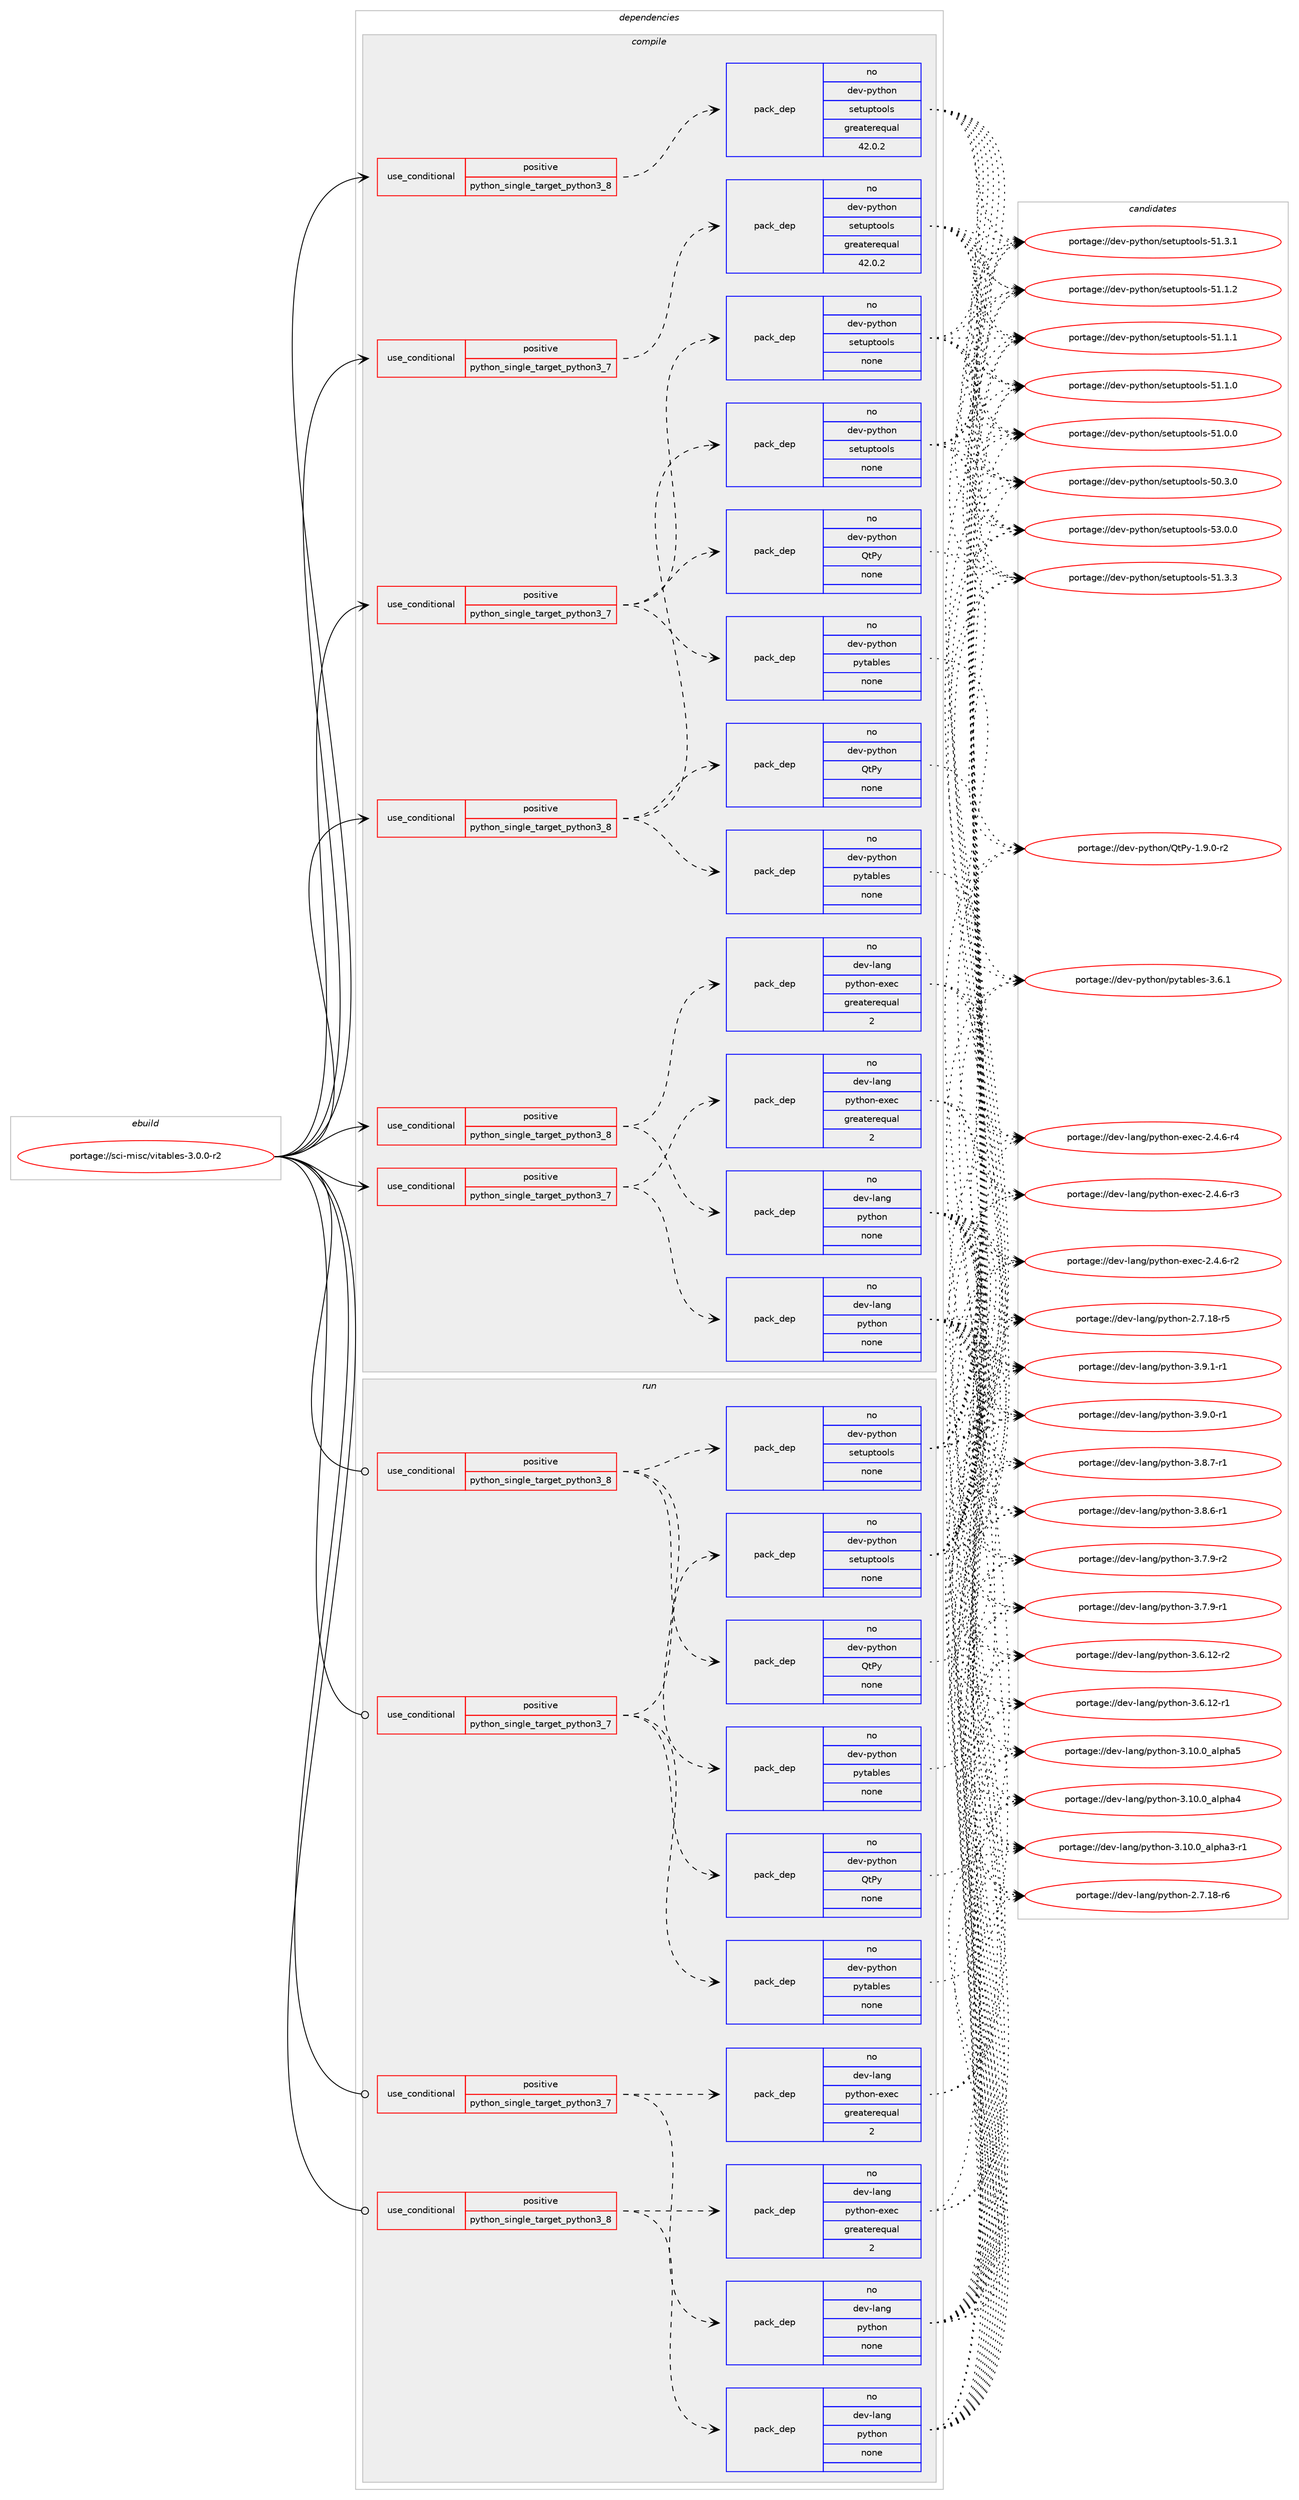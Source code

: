 digraph prolog {

# *************
# Graph options
# *************

newrank=true;
concentrate=true;
compound=true;
graph [rankdir=LR,fontname=Helvetica,fontsize=10,ranksep=1.5];#, ranksep=2.5, nodesep=0.2];
edge  [arrowhead=vee];
node  [fontname=Helvetica,fontsize=10];

# **********
# The ebuild
# **********

subgraph cluster_leftcol {
color=gray;
rank=same;
label=<<i>ebuild</i>>;
id [label="portage://sci-misc/vitables-3.0.0-r2", color=red, width=4, href="../sci-misc/vitables-3.0.0-r2.svg"];
}

# ****************
# The dependencies
# ****************

subgraph cluster_midcol {
color=gray;
label=<<i>dependencies</i>>;
subgraph cluster_compile {
fillcolor="#eeeeee";
style=filled;
label=<<i>compile</i>>;
subgraph cond4748 {
dependency15508 [label=<<TABLE BORDER="0" CELLBORDER="1" CELLSPACING="0" CELLPADDING="4"><TR><TD ROWSPAN="3" CELLPADDING="10">use_conditional</TD></TR><TR><TD>positive</TD></TR><TR><TD>python_single_target_python3_7</TD></TR></TABLE>>, shape=none, color=red];
subgraph pack10633 {
dependency15509 [label=<<TABLE BORDER="0" CELLBORDER="1" CELLSPACING="0" CELLPADDING="4" WIDTH="220"><TR><TD ROWSPAN="6" CELLPADDING="30">pack_dep</TD></TR><TR><TD WIDTH="110">no</TD></TR><TR><TD>dev-lang</TD></TR><TR><TD>python</TD></TR><TR><TD>none</TD></TR><TR><TD></TD></TR></TABLE>>, shape=none, color=blue];
}
dependency15508:e -> dependency15509:w [weight=20,style="dashed",arrowhead="vee"];
subgraph pack10634 {
dependency15510 [label=<<TABLE BORDER="0" CELLBORDER="1" CELLSPACING="0" CELLPADDING="4" WIDTH="220"><TR><TD ROWSPAN="6" CELLPADDING="30">pack_dep</TD></TR><TR><TD WIDTH="110">no</TD></TR><TR><TD>dev-lang</TD></TR><TR><TD>python-exec</TD></TR><TR><TD>greaterequal</TD></TR><TR><TD>2</TD></TR></TABLE>>, shape=none, color=blue];
}
dependency15508:e -> dependency15510:w [weight=20,style="dashed",arrowhead="vee"];
}
id:e -> dependency15508:w [weight=20,style="solid",arrowhead="vee"];
subgraph cond4749 {
dependency15511 [label=<<TABLE BORDER="0" CELLBORDER="1" CELLSPACING="0" CELLPADDING="4"><TR><TD ROWSPAN="3" CELLPADDING="10">use_conditional</TD></TR><TR><TD>positive</TD></TR><TR><TD>python_single_target_python3_7</TD></TR></TABLE>>, shape=none, color=red];
subgraph pack10635 {
dependency15512 [label=<<TABLE BORDER="0" CELLBORDER="1" CELLSPACING="0" CELLPADDING="4" WIDTH="220"><TR><TD ROWSPAN="6" CELLPADDING="30">pack_dep</TD></TR><TR><TD WIDTH="110">no</TD></TR><TR><TD>dev-python</TD></TR><TR><TD>setuptools</TD></TR><TR><TD>greaterequal</TD></TR><TR><TD>42.0.2</TD></TR></TABLE>>, shape=none, color=blue];
}
dependency15511:e -> dependency15512:w [weight=20,style="dashed",arrowhead="vee"];
}
id:e -> dependency15511:w [weight=20,style="solid",arrowhead="vee"];
subgraph cond4750 {
dependency15513 [label=<<TABLE BORDER="0" CELLBORDER="1" CELLSPACING="0" CELLPADDING="4"><TR><TD ROWSPAN="3" CELLPADDING="10">use_conditional</TD></TR><TR><TD>positive</TD></TR><TR><TD>python_single_target_python3_7</TD></TR></TABLE>>, shape=none, color=red];
subgraph pack10636 {
dependency15514 [label=<<TABLE BORDER="0" CELLBORDER="1" CELLSPACING="0" CELLPADDING="4" WIDTH="220"><TR><TD ROWSPAN="6" CELLPADDING="30">pack_dep</TD></TR><TR><TD WIDTH="110">no</TD></TR><TR><TD>dev-python</TD></TR><TR><TD>setuptools</TD></TR><TR><TD>none</TD></TR><TR><TD></TD></TR></TABLE>>, shape=none, color=blue];
}
dependency15513:e -> dependency15514:w [weight=20,style="dashed",arrowhead="vee"];
subgraph pack10637 {
dependency15515 [label=<<TABLE BORDER="0" CELLBORDER="1" CELLSPACING="0" CELLPADDING="4" WIDTH="220"><TR><TD ROWSPAN="6" CELLPADDING="30">pack_dep</TD></TR><TR><TD WIDTH="110">no</TD></TR><TR><TD>dev-python</TD></TR><TR><TD>pytables</TD></TR><TR><TD>none</TD></TR><TR><TD></TD></TR></TABLE>>, shape=none, color=blue];
}
dependency15513:e -> dependency15515:w [weight=20,style="dashed",arrowhead="vee"];
subgraph pack10638 {
dependency15516 [label=<<TABLE BORDER="0" CELLBORDER="1" CELLSPACING="0" CELLPADDING="4" WIDTH="220"><TR><TD ROWSPAN="6" CELLPADDING="30">pack_dep</TD></TR><TR><TD WIDTH="110">no</TD></TR><TR><TD>dev-python</TD></TR><TR><TD>QtPy</TD></TR><TR><TD>none</TD></TR><TR><TD></TD></TR></TABLE>>, shape=none, color=blue];
}
dependency15513:e -> dependency15516:w [weight=20,style="dashed",arrowhead="vee"];
}
id:e -> dependency15513:w [weight=20,style="solid",arrowhead="vee"];
subgraph cond4751 {
dependency15517 [label=<<TABLE BORDER="0" CELLBORDER="1" CELLSPACING="0" CELLPADDING="4"><TR><TD ROWSPAN="3" CELLPADDING="10">use_conditional</TD></TR><TR><TD>positive</TD></TR><TR><TD>python_single_target_python3_8</TD></TR></TABLE>>, shape=none, color=red];
subgraph pack10639 {
dependency15518 [label=<<TABLE BORDER="0" CELLBORDER="1" CELLSPACING="0" CELLPADDING="4" WIDTH="220"><TR><TD ROWSPAN="6" CELLPADDING="30">pack_dep</TD></TR><TR><TD WIDTH="110">no</TD></TR><TR><TD>dev-lang</TD></TR><TR><TD>python</TD></TR><TR><TD>none</TD></TR><TR><TD></TD></TR></TABLE>>, shape=none, color=blue];
}
dependency15517:e -> dependency15518:w [weight=20,style="dashed",arrowhead="vee"];
subgraph pack10640 {
dependency15519 [label=<<TABLE BORDER="0" CELLBORDER="1" CELLSPACING="0" CELLPADDING="4" WIDTH="220"><TR><TD ROWSPAN="6" CELLPADDING="30">pack_dep</TD></TR><TR><TD WIDTH="110">no</TD></TR><TR><TD>dev-lang</TD></TR><TR><TD>python-exec</TD></TR><TR><TD>greaterequal</TD></TR><TR><TD>2</TD></TR></TABLE>>, shape=none, color=blue];
}
dependency15517:e -> dependency15519:w [weight=20,style="dashed",arrowhead="vee"];
}
id:e -> dependency15517:w [weight=20,style="solid",arrowhead="vee"];
subgraph cond4752 {
dependency15520 [label=<<TABLE BORDER="0" CELLBORDER="1" CELLSPACING="0" CELLPADDING="4"><TR><TD ROWSPAN="3" CELLPADDING="10">use_conditional</TD></TR><TR><TD>positive</TD></TR><TR><TD>python_single_target_python3_8</TD></TR></TABLE>>, shape=none, color=red];
subgraph pack10641 {
dependency15521 [label=<<TABLE BORDER="0" CELLBORDER="1" CELLSPACING="0" CELLPADDING="4" WIDTH="220"><TR><TD ROWSPAN="6" CELLPADDING="30">pack_dep</TD></TR><TR><TD WIDTH="110">no</TD></TR><TR><TD>dev-python</TD></TR><TR><TD>setuptools</TD></TR><TR><TD>greaterequal</TD></TR><TR><TD>42.0.2</TD></TR></TABLE>>, shape=none, color=blue];
}
dependency15520:e -> dependency15521:w [weight=20,style="dashed",arrowhead="vee"];
}
id:e -> dependency15520:w [weight=20,style="solid",arrowhead="vee"];
subgraph cond4753 {
dependency15522 [label=<<TABLE BORDER="0" CELLBORDER="1" CELLSPACING="0" CELLPADDING="4"><TR><TD ROWSPAN="3" CELLPADDING="10">use_conditional</TD></TR><TR><TD>positive</TD></TR><TR><TD>python_single_target_python3_8</TD></TR></TABLE>>, shape=none, color=red];
subgraph pack10642 {
dependency15523 [label=<<TABLE BORDER="0" CELLBORDER="1" CELLSPACING="0" CELLPADDING="4" WIDTH="220"><TR><TD ROWSPAN="6" CELLPADDING="30">pack_dep</TD></TR><TR><TD WIDTH="110">no</TD></TR><TR><TD>dev-python</TD></TR><TR><TD>setuptools</TD></TR><TR><TD>none</TD></TR><TR><TD></TD></TR></TABLE>>, shape=none, color=blue];
}
dependency15522:e -> dependency15523:w [weight=20,style="dashed",arrowhead="vee"];
subgraph pack10643 {
dependency15524 [label=<<TABLE BORDER="0" CELLBORDER="1" CELLSPACING="0" CELLPADDING="4" WIDTH="220"><TR><TD ROWSPAN="6" CELLPADDING="30">pack_dep</TD></TR><TR><TD WIDTH="110">no</TD></TR><TR><TD>dev-python</TD></TR><TR><TD>pytables</TD></TR><TR><TD>none</TD></TR><TR><TD></TD></TR></TABLE>>, shape=none, color=blue];
}
dependency15522:e -> dependency15524:w [weight=20,style="dashed",arrowhead="vee"];
subgraph pack10644 {
dependency15525 [label=<<TABLE BORDER="0" CELLBORDER="1" CELLSPACING="0" CELLPADDING="4" WIDTH="220"><TR><TD ROWSPAN="6" CELLPADDING="30">pack_dep</TD></TR><TR><TD WIDTH="110">no</TD></TR><TR><TD>dev-python</TD></TR><TR><TD>QtPy</TD></TR><TR><TD>none</TD></TR><TR><TD></TD></TR></TABLE>>, shape=none, color=blue];
}
dependency15522:e -> dependency15525:w [weight=20,style="dashed",arrowhead="vee"];
}
id:e -> dependency15522:w [weight=20,style="solid",arrowhead="vee"];
}
subgraph cluster_compileandrun {
fillcolor="#eeeeee";
style=filled;
label=<<i>compile and run</i>>;
}
subgraph cluster_run {
fillcolor="#eeeeee";
style=filled;
label=<<i>run</i>>;
subgraph cond4754 {
dependency15526 [label=<<TABLE BORDER="0" CELLBORDER="1" CELLSPACING="0" CELLPADDING="4"><TR><TD ROWSPAN="3" CELLPADDING="10">use_conditional</TD></TR><TR><TD>positive</TD></TR><TR><TD>python_single_target_python3_7</TD></TR></TABLE>>, shape=none, color=red];
subgraph pack10645 {
dependency15527 [label=<<TABLE BORDER="0" CELLBORDER="1" CELLSPACING="0" CELLPADDING="4" WIDTH="220"><TR><TD ROWSPAN="6" CELLPADDING="30">pack_dep</TD></TR><TR><TD WIDTH="110">no</TD></TR><TR><TD>dev-lang</TD></TR><TR><TD>python</TD></TR><TR><TD>none</TD></TR><TR><TD></TD></TR></TABLE>>, shape=none, color=blue];
}
dependency15526:e -> dependency15527:w [weight=20,style="dashed",arrowhead="vee"];
subgraph pack10646 {
dependency15528 [label=<<TABLE BORDER="0" CELLBORDER="1" CELLSPACING="0" CELLPADDING="4" WIDTH="220"><TR><TD ROWSPAN="6" CELLPADDING="30">pack_dep</TD></TR><TR><TD WIDTH="110">no</TD></TR><TR><TD>dev-lang</TD></TR><TR><TD>python-exec</TD></TR><TR><TD>greaterequal</TD></TR><TR><TD>2</TD></TR></TABLE>>, shape=none, color=blue];
}
dependency15526:e -> dependency15528:w [weight=20,style="dashed",arrowhead="vee"];
}
id:e -> dependency15526:w [weight=20,style="solid",arrowhead="odot"];
subgraph cond4755 {
dependency15529 [label=<<TABLE BORDER="0" CELLBORDER="1" CELLSPACING="0" CELLPADDING="4"><TR><TD ROWSPAN="3" CELLPADDING="10">use_conditional</TD></TR><TR><TD>positive</TD></TR><TR><TD>python_single_target_python3_7</TD></TR></TABLE>>, shape=none, color=red];
subgraph pack10647 {
dependency15530 [label=<<TABLE BORDER="0" CELLBORDER="1" CELLSPACING="0" CELLPADDING="4" WIDTH="220"><TR><TD ROWSPAN="6" CELLPADDING="30">pack_dep</TD></TR><TR><TD WIDTH="110">no</TD></TR><TR><TD>dev-python</TD></TR><TR><TD>setuptools</TD></TR><TR><TD>none</TD></TR><TR><TD></TD></TR></TABLE>>, shape=none, color=blue];
}
dependency15529:e -> dependency15530:w [weight=20,style="dashed",arrowhead="vee"];
subgraph pack10648 {
dependency15531 [label=<<TABLE BORDER="0" CELLBORDER="1" CELLSPACING="0" CELLPADDING="4" WIDTH="220"><TR><TD ROWSPAN="6" CELLPADDING="30">pack_dep</TD></TR><TR><TD WIDTH="110">no</TD></TR><TR><TD>dev-python</TD></TR><TR><TD>pytables</TD></TR><TR><TD>none</TD></TR><TR><TD></TD></TR></TABLE>>, shape=none, color=blue];
}
dependency15529:e -> dependency15531:w [weight=20,style="dashed",arrowhead="vee"];
subgraph pack10649 {
dependency15532 [label=<<TABLE BORDER="0" CELLBORDER="1" CELLSPACING="0" CELLPADDING="4" WIDTH="220"><TR><TD ROWSPAN="6" CELLPADDING="30">pack_dep</TD></TR><TR><TD WIDTH="110">no</TD></TR><TR><TD>dev-python</TD></TR><TR><TD>QtPy</TD></TR><TR><TD>none</TD></TR><TR><TD></TD></TR></TABLE>>, shape=none, color=blue];
}
dependency15529:e -> dependency15532:w [weight=20,style="dashed",arrowhead="vee"];
}
id:e -> dependency15529:w [weight=20,style="solid",arrowhead="odot"];
subgraph cond4756 {
dependency15533 [label=<<TABLE BORDER="0" CELLBORDER="1" CELLSPACING="0" CELLPADDING="4"><TR><TD ROWSPAN="3" CELLPADDING="10">use_conditional</TD></TR><TR><TD>positive</TD></TR><TR><TD>python_single_target_python3_8</TD></TR></TABLE>>, shape=none, color=red];
subgraph pack10650 {
dependency15534 [label=<<TABLE BORDER="0" CELLBORDER="1" CELLSPACING="0" CELLPADDING="4" WIDTH="220"><TR><TD ROWSPAN="6" CELLPADDING="30">pack_dep</TD></TR><TR><TD WIDTH="110">no</TD></TR><TR><TD>dev-lang</TD></TR><TR><TD>python</TD></TR><TR><TD>none</TD></TR><TR><TD></TD></TR></TABLE>>, shape=none, color=blue];
}
dependency15533:e -> dependency15534:w [weight=20,style="dashed",arrowhead="vee"];
subgraph pack10651 {
dependency15535 [label=<<TABLE BORDER="0" CELLBORDER="1" CELLSPACING="0" CELLPADDING="4" WIDTH="220"><TR><TD ROWSPAN="6" CELLPADDING="30">pack_dep</TD></TR><TR><TD WIDTH="110">no</TD></TR><TR><TD>dev-lang</TD></TR><TR><TD>python-exec</TD></TR><TR><TD>greaterequal</TD></TR><TR><TD>2</TD></TR></TABLE>>, shape=none, color=blue];
}
dependency15533:e -> dependency15535:w [weight=20,style="dashed",arrowhead="vee"];
}
id:e -> dependency15533:w [weight=20,style="solid",arrowhead="odot"];
subgraph cond4757 {
dependency15536 [label=<<TABLE BORDER="0" CELLBORDER="1" CELLSPACING="0" CELLPADDING="4"><TR><TD ROWSPAN="3" CELLPADDING="10">use_conditional</TD></TR><TR><TD>positive</TD></TR><TR><TD>python_single_target_python3_8</TD></TR></TABLE>>, shape=none, color=red];
subgraph pack10652 {
dependency15537 [label=<<TABLE BORDER="0" CELLBORDER="1" CELLSPACING="0" CELLPADDING="4" WIDTH="220"><TR><TD ROWSPAN="6" CELLPADDING="30">pack_dep</TD></TR><TR><TD WIDTH="110">no</TD></TR><TR><TD>dev-python</TD></TR><TR><TD>setuptools</TD></TR><TR><TD>none</TD></TR><TR><TD></TD></TR></TABLE>>, shape=none, color=blue];
}
dependency15536:e -> dependency15537:w [weight=20,style="dashed",arrowhead="vee"];
subgraph pack10653 {
dependency15538 [label=<<TABLE BORDER="0" CELLBORDER="1" CELLSPACING="0" CELLPADDING="4" WIDTH="220"><TR><TD ROWSPAN="6" CELLPADDING="30">pack_dep</TD></TR><TR><TD WIDTH="110">no</TD></TR><TR><TD>dev-python</TD></TR><TR><TD>pytables</TD></TR><TR><TD>none</TD></TR><TR><TD></TD></TR></TABLE>>, shape=none, color=blue];
}
dependency15536:e -> dependency15538:w [weight=20,style="dashed",arrowhead="vee"];
subgraph pack10654 {
dependency15539 [label=<<TABLE BORDER="0" CELLBORDER="1" CELLSPACING="0" CELLPADDING="4" WIDTH="220"><TR><TD ROWSPAN="6" CELLPADDING="30">pack_dep</TD></TR><TR><TD WIDTH="110">no</TD></TR><TR><TD>dev-python</TD></TR><TR><TD>QtPy</TD></TR><TR><TD>none</TD></TR><TR><TD></TD></TR></TABLE>>, shape=none, color=blue];
}
dependency15536:e -> dependency15539:w [weight=20,style="dashed",arrowhead="vee"];
}
id:e -> dependency15536:w [weight=20,style="solid",arrowhead="odot"];
}
}

# **************
# The candidates
# **************

subgraph cluster_choices {
rank=same;
color=gray;
label=<<i>candidates</i>>;

subgraph choice10633 {
color=black;
nodesep=1;
choice1001011184510897110103471121211161041111104551465746494511449 [label="portage://dev-lang/python-3.9.1-r1", color=red, width=4,href="../dev-lang/python-3.9.1-r1.svg"];
choice1001011184510897110103471121211161041111104551465746484511449 [label="portage://dev-lang/python-3.9.0-r1", color=red, width=4,href="../dev-lang/python-3.9.0-r1.svg"];
choice1001011184510897110103471121211161041111104551465646554511449 [label="portage://dev-lang/python-3.8.7-r1", color=red, width=4,href="../dev-lang/python-3.8.7-r1.svg"];
choice1001011184510897110103471121211161041111104551465646544511449 [label="portage://dev-lang/python-3.8.6-r1", color=red, width=4,href="../dev-lang/python-3.8.6-r1.svg"];
choice1001011184510897110103471121211161041111104551465546574511450 [label="portage://dev-lang/python-3.7.9-r2", color=red, width=4,href="../dev-lang/python-3.7.9-r2.svg"];
choice1001011184510897110103471121211161041111104551465546574511449 [label="portage://dev-lang/python-3.7.9-r1", color=red, width=4,href="../dev-lang/python-3.7.9-r1.svg"];
choice100101118451089711010347112121116104111110455146544649504511450 [label="portage://dev-lang/python-3.6.12-r2", color=red, width=4,href="../dev-lang/python-3.6.12-r2.svg"];
choice100101118451089711010347112121116104111110455146544649504511449 [label="portage://dev-lang/python-3.6.12-r1", color=red, width=4,href="../dev-lang/python-3.6.12-r1.svg"];
choice1001011184510897110103471121211161041111104551464948464895971081121049753 [label="portage://dev-lang/python-3.10.0_alpha5", color=red, width=4,href="../dev-lang/python-3.10.0_alpha5.svg"];
choice1001011184510897110103471121211161041111104551464948464895971081121049752 [label="portage://dev-lang/python-3.10.0_alpha4", color=red, width=4,href="../dev-lang/python-3.10.0_alpha4.svg"];
choice10010111845108971101034711212111610411111045514649484648959710811210497514511449 [label="portage://dev-lang/python-3.10.0_alpha3-r1", color=red, width=4,href="../dev-lang/python-3.10.0_alpha3-r1.svg"];
choice100101118451089711010347112121116104111110455046554649564511454 [label="portage://dev-lang/python-2.7.18-r6", color=red, width=4,href="../dev-lang/python-2.7.18-r6.svg"];
choice100101118451089711010347112121116104111110455046554649564511453 [label="portage://dev-lang/python-2.7.18-r5", color=red, width=4,href="../dev-lang/python-2.7.18-r5.svg"];
dependency15509:e -> choice1001011184510897110103471121211161041111104551465746494511449:w [style=dotted,weight="100"];
dependency15509:e -> choice1001011184510897110103471121211161041111104551465746484511449:w [style=dotted,weight="100"];
dependency15509:e -> choice1001011184510897110103471121211161041111104551465646554511449:w [style=dotted,weight="100"];
dependency15509:e -> choice1001011184510897110103471121211161041111104551465646544511449:w [style=dotted,weight="100"];
dependency15509:e -> choice1001011184510897110103471121211161041111104551465546574511450:w [style=dotted,weight="100"];
dependency15509:e -> choice1001011184510897110103471121211161041111104551465546574511449:w [style=dotted,weight="100"];
dependency15509:e -> choice100101118451089711010347112121116104111110455146544649504511450:w [style=dotted,weight="100"];
dependency15509:e -> choice100101118451089711010347112121116104111110455146544649504511449:w [style=dotted,weight="100"];
dependency15509:e -> choice1001011184510897110103471121211161041111104551464948464895971081121049753:w [style=dotted,weight="100"];
dependency15509:e -> choice1001011184510897110103471121211161041111104551464948464895971081121049752:w [style=dotted,weight="100"];
dependency15509:e -> choice10010111845108971101034711212111610411111045514649484648959710811210497514511449:w [style=dotted,weight="100"];
dependency15509:e -> choice100101118451089711010347112121116104111110455046554649564511454:w [style=dotted,weight="100"];
dependency15509:e -> choice100101118451089711010347112121116104111110455046554649564511453:w [style=dotted,weight="100"];
}
subgraph choice10634 {
color=black;
nodesep=1;
choice10010111845108971101034711212111610411111045101120101994550465246544511452 [label="portage://dev-lang/python-exec-2.4.6-r4", color=red, width=4,href="../dev-lang/python-exec-2.4.6-r4.svg"];
choice10010111845108971101034711212111610411111045101120101994550465246544511451 [label="portage://dev-lang/python-exec-2.4.6-r3", color=red, width=4,href="../dev-lang/python-exec-2.4.6-r3.svg"];
choice10010111845108971101034711212111610411111045101120101994550465246544511450 [label="portage://dev-lang/python-exec-2.4.6-r2", color=red, width=4,href="../dev-lang/python-exec-2.4.6-r2.svg"];
dependency15510:e -> choice10010111845108971101034711212111610411111045101120101994550465246544511452:w [style=dotted,weight="100"];
dependency15510:e -> choice10010111845108971101034711212111610411111045101120101994550465246544511451:w [style=dotted,weight="100"];
dependency15510:e -> choice10010111845108971101034711212111610411111045101120101994550465246544511450:w [style=dotted,weight="100"];
}
subgraph choice10635 {
color=black;
nodesep=1;
choice100101118451121211161041111104711510111611711211611111110811545535146484648 [label="portage://dev-python/setuptools-53.0.0", color=red, width=4,href="../dev-python/setuptools-53.0.0.svg"];
choice100101118451121211161041111104711510111611711211611111110811545534946514651 [label="portage://dev-python/setuptools-51.3.3", color=red, width=4,href="../dev-python/setuptools-51.3.3.svg"];
choice100101118451121211161041111104711510111611711211611111110811545534946514649 [label="portage://dev-python/setuptools-51.3.1", color=red, width=4,href="../dev-python/setuptools-51.3.1.svg"];
choice100101118451121211161041111104711510111611711211611111110811545534946494650 [label="portage://dev-python/setuptools-51.1.2", color=red, width=4,href="../dev-python/setuptools-51.1.2.svg"];
choice100101118451121211161041111104711510111611711211611111110811545534946494649 [label="portage://dev-python/setuptools-51.1.1", color=red, width=4,href="../dev-python/setuptools-51.1.1.svg"];
choice100101118451121211161041111104711510111611711211611111110811545534946494648 [label="portage://dev-python/setuptools-51.1.0", color=red, width=4,href="../dev-python/setuptools-51.1.0.svg"];
choice100101118451121211161041111104711510111611711211611111110811545534946484648 [label="portage://dev-python/setuptools-51.0.0", color=red, width=4,href="../dev-python/setuptools-51.0.0.svg"];
choice100101118451121211161041111104711510111611711211611111110811545534846514648 [label="portage://dev-python/setuptools-50.3.0", color=red, width=4,href="../dev-python/setuptools-50.3.0.svg"];
dependency15512:e -> choice100101118451121211161041111104711510111611711211611111110811545535146484648:w [style=dotted,weight="100"];
dependency15512:e -> choice100101118451121211161041111104711510111611711211611111110811545534946514651:w [style=dotted,weight="100"];
dependency15512:e -> choice100101118451121211161041111104711510111611711211611111110811545534946514649:w [style=dotted,weight="100"];
dependency15512:e -> choice100101118451121211161041111104711510111611711211611111110811545534946494650:w [style=dotted,weight="100"];
dependency15512:e -> choice100101118451121211161041111104711510111611711211611111110811545534946494649:w [style=dotted,weight="100"];
dependency15512:e -> choice100101118451121211161041111104711510111611711211611111110811545534946494648:w [style=dotted,weight="100"];
dependency15512:e -> choice100101118451121211161041111104711510111611711211611111110811545534946484648:w [style=dotted,weight="100"];
dependency15512:e -> choice100101118451121211161041111104711510111611711211611111110811545534846514648:w [style=dotted,weight="100"];
}
subgraph choice10636 {
color=black;
nodesep=1;
choice100101118451121211161041111104711510111611711211611111110811545535146484648 [label="portage://dev-python/setuptools-53.0.0", color=red, width=4,href="../dev-python/setuptools-53.0.0.svg"];
choice100101118451121211161041111104711510111611711211611111110811545534946514651 [label="portage://dev-python/setuptools-51.3.3", color=red, width=4,href="../dev-python/setuptools-51.3.3.svg"];
choice100101118451121211161041111104711510111611711211611111110811545534946514649 [label="portage://dev-python/setuptools-51.3.1", color=red, width=4,href="../dev-python/setuptools-51.3.1.svg"];
choice100101118451121211161041111104711510111611711211611111110811545534946494650 [label="portage://dev-python/setuptools-51.1.2", color=red, width=4,href="../dev-python/setuptools-51.1.2.svg"];
choice100101118451121211161041111104711510111611711211611111110811545534946494649 [label="portage://dev-python/setuptools-51.1.1", color=red, width=4,href="../dev-python/setuptools-51.1.1.svg"];
choice100101118451121211161041111104711510111611711211611111110811545534946494648 [label="portage://dev-python/setuptools-51.1.0", color=red, width=4,href="../dev-python/setuptools-51.1.0.svg"];
choice100101118451121211161041111104711510111611711211611111110811545534946484648 [label="portage://dev-python/setuptools-51.0.0", color=red, width=4,href="../dev-python/setuptools-51.0.0.svg"];
choice100101118451121211161041111104711510111611711211611111110811545534846514648 [label="portage://dev-python/setuptools-50.3.0", color=red, width=4,href="../dev-python/setuptools-50.3.0.svg"];
dependency15514:e -> choice100101118451121211161041111104711510111611711211611111110811545535146484648:w [style=dotted,weight="100"];
dependency15514:e -> choice100101118451121211161041111104711510111611711211611111110811545534946514651:w [style=dotted,weight="100"];
dependency15514:e -> choice100101118451121211161041111104711510111611711211611111110811545534946514649:w [style=dotted,weight="100"];
dependency15514:e -> choice100101118451121211161041111104711510111611711211611111110811545534946494650:w [style=dotted,weight="100"];
dependency15514:e -> choice100101118451121211161041111104711510111611711211611111110811545534946494649:w [style=dotted,weight="100"];
dependency15514:e -> choice100101118451121211161041111104711510111611711211611111110811545534946494648:w [style=dotted,weight="100"];
dependency15514:e -> choice100101118451121211161041111104711510111611711211611111110811545534946484648:w [style=dotted,weight="100"];
dependency15514:e -> choice100101118451121211161041111104711510111611711211611111110811545534846514648:w [style=dotted,weight="100"];
}
subgraph choice10637 {
color=black;
nodesep=1;
choice10010111845112121116104111110471121211169798108101115455146544649 [label="portage://dev-python/pytables-3.6.1", color=red, width=4,href="../dev-python/pytables-3.6.1.svg"];
dependency15515:e -> choice10010111845112121116104111110471121211169798108101115455146544649:w [style=dotted,weight="100"];
}
subgraph choice10638 {
color=black;
nodesep=1;
choice100101118451121211161041111104781116801214549465746484511450 [label="portage://dev-python/QtPy-1.9.0-r2", color=red, width=4,href="../dev-python/QtPy-1.9.0-r2.svg"];
dependency15516:e -> choice100101118451121211161041111104781116801214549465746484511450:w [style=dotted,weight="100"];
}
subgraph choice10639 {
color=black;
nodesep=1;
choice1001011184510897110103471121211161041111104551465746494511449 [label="portage://dev-lang/python-3.9.1-r1", color=red, width=4,href="../dev-lang/python-3.9.1-r1.svg"];
choice1001011184510897110103471121211161041111104551465746484511449 [label="portage://dev-lang/python-3.9.0-r1", color=red, width=4,href="../dev-lang/python-3.9.0-r1.svg"];
choice1001011184510897110103471121211161041111104551465646554511449 [label="portage://dev-lang/python-3.8.7-r1", color=red, width=4,href="../dev-lang/python-3.8.7-r1.svg"];
choice1001011184510897110103471121211161041111104551465646544511449 [label="portage://dev-lang/python-3.8.6-r1", color=red, width=4,href="../dev-lang/python-3.8.6-r1.svg"];
choice1001011184510897110103471121211161041111104551465546574511450 [label="portage://dev-lang/python-3.7.9-r2", color=red, width=4,href="../dev-lang/python-3.7.9-r2.svg"];
choice1001011184510897110103471121211161041111104551465546574511449 [label="portage://dev-lang/python-3.7.9-r1", color=red, width=4,href="../dev-lang/python-3.7.9-r1.svg"];
choice100101118451089711010347112121116104111110455146544649504511450 [label="portage://dev-lang/python-3.6.12-r2", color=red, width=4,href="../dev-lang/python-3.6.12-r2.svg"];
choice100101118451089711010347112121116104111110455146544649504511449 [label="portage://dev-lang/python-3.6.12-r1", color=red, width=4,href="../dev-lang/python-3.6.12-r1.svg"];
choice1001011184510897110103471121211161041111104551464948464895971081121049753 [label="portage://dev-lang/python-3.10.0_alpha5", color=red, width=4,href="../dev-lang/python-3.10.0_alpha5.svg"];
choice1001011184510897110103471121211161041111104551464948464895971081121049752 [label="portage://dev-lang/python-3.10.0_alpha4", color=red, width=4,href="../dev-lang/python-3.10.0_alpha4.svg"];
choice10010111845108971101034711212111610411111045514649484648959710811210497514511449 [label="portage://dev-lang/python-3.10.0_alpha3-r1", color=red, width=4,href="../dev-lang/python-3.10.0_alpha3-r1.svg"];
choice100101118451089711010347112121116104111110455046554649564511454 [label="portage://dev-lang/python-2.7.18-r6", color=red, width=4,href="../dev-lang/python-2.7.18-r6.svg"];
choice100101118451089711010347112121116104111110455046554649564511453 [label="portage://dev-lang/python-2.7.18-r5", color=red, width=4,href="../dev-lang/python-2.7.18-r5.svg"];
dependency15518:e -> choice1001011184510897110103471121211161041111104551465746494511449:w [style=dotted,weight="100"];
dependency15518:e -> choice1001011184510897110103471121211161041111104551465746484511449:w [style=dotted,weight="100"];
dependency15518:e -> choice1001011184510897110103471121211161041111104551465646554511449:w [style=dotted,weight="100"];
dependency15518:e -> choice1001011184510897110103471121211161041111104551465646544511449:w [style=dotted,weight="100"];
dependency15518:e -> choice1001011184510897110103471121211161041111104551465546574511450:w [style=dotted,weight="100"];
dependency15518:e -> choice1001011184510897110103471121211161041111104551465546574511449:w [style=dotted,weight="100"];
dependency15518:e -> choice100101118451089711010347112121116104111110455146544649504511450:w [style=dotted,weight="100"];
dependency15518:e -> choice100101118451089711010347112121116104111110455146544649504511449:w [style=dotted,weight="100"];
dependency15518:e -> choice1001011184510897110103471121211161041111104551464948464895971081121049753:w [style=dotted,weight="100"];
dependency15518:e -> choice1001011184510897110103471121211161041111104551464948464895971081121049752:w [style=dotted,weight="100"];
dependency15518:e -> choice10010111845108971101034711212111610411111045514649484648959710811210497514511449:w [style=dotted,weight="100"];
dependency15518:e -> choice100101118451089711010347112121116104111110455046554649564511454:w [style=dotted,weight="100"];
dependency15518:e -> choice100101118451089711010347112121116104111110455046554649564511453:w [style=dotted,weight="100"];
}
subgraph choice10640 {
color=black;
nodesep=1;
choice10010111845108971101034711212111610411111045101120101994550465246544511452 [label="portage://dev-lang/python-exec-2.4.6-r4", color=red, width=4,href="../dev-lang/python-exec-2.4.6-r4.svg"];
choice10010111845108971101034711212111610411111045101120101994550465246544511451 [label="portage://dev-lang/python-exec-2.4.6-r3", color=red, width=4,href="../dev-lang/python-exec-2.4.6-r3.svg"];
choice10010111845108971101034711212111610411111045101120101994550465246544511450 [label="portage://dev-lang/python-exec-2.4.6-r2", color=red, width=4,href="../dev-lang/python-exec-2.4.6-r2.svg"];
dependency15519:e -> choice10010111845108971101034711212111610411111045101120101994550465246544511452:w [style=dotted,weight="100"];
dependency15519:e -> choice10010111845108971101034711212111610411111045101120101994550465246544511451:w [style=dotted,weight="100"];
dependency15519:e -> choice10010111845108971101034711212111610411111045101120101994550465246544511450:w [style=dotted,weight="100"];
}
subgraph choice10641 {
color=black;
nodesep=1;
choice100101118451121211161041111104711510111611711211611111110811545535146484648 [label="portage://dev-python/setuptools-53.0.0", color=red, width=4,href="../dev-python/setuptools-53.0.0.svg"];
choice100101118451121211161041111104711510111611711211611111110811545534946514651 [label="portage://dev-python/setuptools-51.3.3", color=red, width=4,href="../dev-python/setuptools-51.3.3.svg"];
choice100101118451121211161041111104711510111611711211611111110811545534946514649 [label="portage://dev-python/setuptools-51.3.1", color=red, width=4,href="../dev-python/setuptools-51.3.1.svg"];
choice100101118451121211161041111104711510111611711211611111110811545534946494650 [label="portage://dev-python/setuptools-51.1.2", color=red, width=4,href="../dev-python/setuptools-51.1.2.svg"];
choice100101118451121211161041111104711510111611711211611111110811545534946494649 [label="portage://dev-python/setuptools-51.1.1", color=red, width=4,href="../dev-python/setuptools-51.1.1.svg"];
choice100101118451121211161041111104711510111611711211611111110811545534946494648 [label="portage://dev-python/setuptools-51.1.0", color=red, width=4,href="../dev-python/setuptools-51.1.0.svg"];
choice100101118451121211161041111104711510111611711211611111110811545534946484648 [label="portage://dev-python/setuptools-51.0.0", color=red, width=4,href="../dev-python/setuptools-51.0.0.svg"];
choice100101118451121211161041111104711510111611711211611111110811545534846514648 [label="portage://dev-python/setuptools-50.3.0", color=red, width=4,href="../dev-python/setuptools-50.3.0.svg"];
dependency15521:e -> choice100101118451121211161041111104711510111611711211611111110811545535146484648:w [style=dotted,weight="100"];
dependency15521:e -> choice100101118451121211161041111104711510111611711211611111110811545534946514651:w [style=dotted,weight="100"];
dependency15521:e -> choice100101118451121211161041111104711510111611711211611111110811545534946514649:w [style=dotted,weight="100"];
dependency15521:e -> choice100101118451121211161041111104711510111611711211611111110811545534946494650:w [style=dotted,weight="100"];
dependency15521:e -> choice100101118451121211161041111104711510111611711211611111110811545534946494649:w [style=dotted,weight="100"];
dependency15521:e -> choice100101118451121211161041111104711510111611711211611111110811545534946494648:w [style=dotted,weight="100"];
dependency15521:e -> choice100101118451121211161041111104711510111611711211611111110811545534946484648:w [style=dotted,weight="100"];
dependency15521:e -> choice100101118451121211161041111104711510111611711211611111110811545534846514648:w [style=dotted,weight="100"];
}
subgraph choice10642 {
color=black;
nodesep=1;
choice100101118451121211161041111104711510111611711211611111110811545535146484648 [label="portage://dev-python/setuptools-53.0.0", color=red, width=4,href="../dev-python/setuptools-53.0.0.svg"];
choice100101118451121211161041111104711510111611711211611111110811545534946514651 [label="portage://dev-python/setuptools-51.3.3", color=red, width=4,href="../dev-python/setuptools-51.3.3.svg"];
choice100101118451121211161041111104711510111611711211611111110811545534946514649 [label="portage://dev-python/setuptools-51.3.1", color=red, width=4,href="../dev-python/setuptools-51.3.1.svg"];
choice100101118451121211161041111104711510111611711211611111110811545534946494650 [label="portage://dev-python/setuptools-51.1.2", color=red, width=4,href="../dev-python/setuptools-51.1.2.svg"];
choice100101118451121211161041111104711510111611711211611111110811545534946494649 [label="portage://dev-python/setuptools-51.1.1", color=red, width=4,href="../dev-python/setuptools-51.1.1.svg"];
choice100101118451121211161041111104711510111611711211611111110811545534946494648 [label="portage://dev-python/setuptools-51.1.0", color=red, width=4,href="../dev-python/setuptools-51.1.0.svg"];
choice100101118451121211161041111104711510111611711211611111110811545534946484648 [label="portage://dev-python/setuptools-51.0.0", color=red, width=4,href="../dev-python/setuptools-51.0.0.svg"];
choice100101118451121211161041111104711510111611711211611111110811545534846514648 [label="portage://dev-python/setuptools-50.3.0", color=red, width=4,href="../dev-python/setuptools-50.3.0.svg"];
dependency15523:e -> choice100101118451121211161041111104711510111611711211611111110811545535146484648:w [style=dotted,weight="100"];
dependency15523:e -> choice100101118451121211161041111104711510111611711211611111110811545534946514651:w [style=dotted,weight="100"];
dependency15523:e -> choice100101118451121211161041111104711510111611711211611111110811545534946514649:w [style=dotted,weight="100"];
dependency15523:e -> choice100101118451121211161041111104711510111611711211611111110811545534946494650:w [style=dotted,weight="100"];
dependency15523:e -> choice100101118451121211161041111104711510111611711211611111110811545534946494649:w [style=dotted,weight="100"];
dependency15523:e -> choice100101118451121211161041111104711510111611711211611111110811545534946494648:w [style=dotted,weight="100"];
dependency15523:e -> choice100101118451121211161041111104711510111611711211611111110811545534946484648:w [style=dotted,weight="100"];
dependency15523:e -> choice100101118451121211161041111104711510111611711211611111110811545534846514648:w [style=dotted,weight="100"];
}
subgraph choice10643 {
color=black;
nodesep=1;
choice10010111845112121116104111110471121211169798108101115455146544649 [label="portage://dev-python/pytables-3.6.1", color=red, width=4,href="../dev-python/pytables-3.6.1.svg"];
dependency15524:e -> choice10010111845112121116104111110471121211169798108101115455146544649:w [style=dotted,weight="100"];
}
subgraph choice10644 {
color=black;
nodesep=1;
choice100101118451121211161041111104781116801214549465746484511450 [label="portage://dev-python/QtPy-1.9.0-r2", color=red, width=4,href="../dev-python/QtPy-1.9.0-r2.svg"];
dependency15525:e -> choice100101118451121211161041111104781116801214549465746484511450:w [style=dotted,weight="100"];
}
subgraph choice10645 {
color=black;
nodesep=1;
choice1001011184510897110103471121211161041111104551465746494511449 [label="portage://dev-lang/python-3.9.1-r1", color=red, width=4,href="../dev-lang/python-3.9.1-r1.svg"];
choice1001011184510897110103471121211161041111104551465746484511449 [label="portage://dev-lang/python-3.9.0-r1", color=red, width=4,href="../dev-lang/python-3.9.0-r1.svg"];
choice1001011184510897110103471121211161041111104551465646554511449 [label="portage://dev-lang/python-3.8.7-r1", color=red, width=4,href="../dev-lang/python-3.8.7-r1.svg"];
choice1001011184510897110103471121211161041111104551465646544511449 [label="portage://dev-lang/python-3.8.6-r1", color=red, width=4,href="../dev-lang/python-3.8.6-r1.svg"];
choice1001011184510897110103471121211161041111104551465546574511450 [label="portage://dev-lang/python-3.7.9-r2", color=red, width=4,href="../dev-lang/python-3.7.9-r2.svg"];
choice1001011184510897110103471121211161041111104551465546574511449 [label="portage://dev-lang/python-3.7.9-r1", color=red, width=4,href="../dev-lang/python-3.7.9-r1.svg"];
choice100101118451089711010347112121116104111110455146544649504511450 [label="portage://dev-lang/python-3.6.12-r2", color=red, width=4,href="../dev-lang/python-3.6.12-r2.svg"];
choice100101118451089711010347112121116104111110455146544649504511449 [label="portage://dev-lang/python-3.6.12-r1", color=red, width=4,href="../dev-lang/python-3.6.12-r1.svg"];
choice1001011184510897110103471121211161041111104551464948464895971081121049753 [label="portage://dev-lang/python-3.10.0_alpha5", color=red, width=4,href="../dev-lang/python-3.10.0_alpha5.svg"];
choice1001011184510897110103471121211161041111104551464948464895971081121049752 [label="portage://dev-lang/python-3.10.0_alpha4", color=red, width=4,href="../dev-lang/python-3.10.0_alpha4.svg"];
choice10010111845108971101034711212111610411111045514649484648959710811210497514511449 [label="portage://dev-lang/python-3.10.0_alpha3-r1", color=red, width=4,href="../dev-lang/python-3.10.0_alpha3-r1.svg"];
choice100101118451089711010347112121116104111110455046554649564511454 [label="portage://dev-lang/python-2.7.18-r6", color=red, width=4,href="../dev-lang/python-2.7.18-r6.svg"];
choice100101118451089711010347112121116104111110455046554649564511453 [label="portage://dev-lang/python-2.7.18-r5", color=red, width=4,href="../dev-lang/python-2.7.18-r5.svg"];
dependency15527:e -> choice1001011184510897110103471121211161041111104551465746494511449:w [style=dotted,weight="100"];
dependency15527:e -> choice1001011184510897110103471121211161041111104551465746484511449:w [style=dotted,weight="100"];
dependency15527:e -> choice1001011184510897110103471121211161041111104551465646554511449:w [style=dotted,weight="100"];
dependency15527:e -> choice1001011184510897110103471121211161041111104551465646544511449:w [style=dotted,weight="100"];
dependency15527:e -> choice1001011184510897110103471121211161041111104551465546574511450:w [style=dotted,weight="100"];
dependency15527:e -> choice1001011184510897110103471121211161041111104551465546574511449:w [style=dotted,weight="100"];
dependency15527:e -> choice100101118451089711010347112121116104111110455146544649504511450:w [style=dotted,weight="100"];
dependency15527:e -> choice100101118451089711010347112121116104111110455146544649504511449:w [style=dotted,weight="100"];
dependency15527:e -> choice1001011184510897110103471121211161041111104551464948464895971081121049753:w [style=dotted,weight="100"];
dependency15527:e -> choice1001011184510897110103471121211161041111104551464948464895971081121049752:w [style=dotted,weight="100"];
dependency15527:e -> choice10010111845108971101034711212111610411111045514649484648959710811210497514511449:w [style=dotted,weight="100"];
dependency15527:e -> choice100101118451089711010347112121116104111110455046554649564511454:w [style=dotted,weight="100"];
dependency15527:e -> choice100101118451089711010347112121116104111110455046554649564511453:w [style=dotted,weight="100"];
}
subgraph choice10646 {
color=black;
nodesep=1;
choice10010111845108971101034711212111610411111045101120101994550465246544511452 [label="portage://dev-lang/python-exec-2.4.6-r4", color=red, width=4,href="../dev-lang/python-exec-2.4.6-r4.svg"];
choice10010111845108971101034711212111610411111045101120101994550465246544511451 [label="portage://dev-lang/python-exec-2.4.6-r3", color=red, width=4,href="../dev-lang/python-exec-2.4.6-r3.svg"];
choice10010111845108971101034711212111610411111045101120101994550465246544511450 [label="portage://dev-lang/python-exec-2.4.6-r2", color=red, width=4,href="../dev-lang/python-exec-2.4.6-r2.svg"];
dependency15528:e -> choice10010111845108971101034711212111610411111045101120101994550465246544511452:w [style=dotted,weight="100"];
dependency15528:e -> choice10010111845108971101034711212111610411111045101120101994550465246544511451:w [style=dotted,weight="100"];
dependency15528:e -> choice10010111845108971101034711212111610411111045101120101994550465246544511450:w [style=dotted,weight="100"];
}
subgraph choice10647 {
color=black;
nodesep=1;
choice100101118451121211161041111104711510111611711211611111110811545535146484648 [label="portage://dev-python/setuptools-53.0.0", color=red, width=4,href="../dev-python/setuptools-53.0.0.svg"];
choice100101118451121211161041111104711510111611711211611111110811545534946514651 [label="portage://dev-python/setuptools-51.3.3", color=red, width=4,href="../dev-python/setuptools-51.3.3.svg"];
choice100101118451121211161041111104711510111611711211611111110811545534946514649 [label="portage://dev-python/setuptools-51.3.1", color=red, width=4,href="../dev-python/setuptools-51.3.1.svg"];
choice100101118451121211161041111104711510111611711211611111110811545534946494650 [label="portage://dev-python/setuptools-51.1.2", color=red, width=4,href="../dev-python/setuptools-51.1.2.svg"];
choice100101118451121211161041111104711510111611711211611111110811545534946494649 [label="portage://dev-python/setuptools-51.1.1", color=red, width=4,href="../dev-python/setuptools-51.1.1.svg"];
choice100101118451121211161041111104711510111611711211611111110811545534946494648 [label="portage://dev-python/setuptools-51.1.0", color=red, width=4,href="../dev-python/setuptools-51.1.0.svg"];
choice100101118451121211161041111104711510111611711211611111110811545534946484648 [label="portage://dev-python/setuptools-51.0.0", color=red, width=4,href="../dev-python/setuptools-51.0.0.svg"];
choice100101118451121211161041111104711510111611711211611111110811545534846514648 [label="portage://dev-python/setuptools-50.3.0", color=red, width=4,href="../dev-python/setuptools-50.3.0.svg"];
dependency15530:e -> choice100101118451121211161041111104711510111611711211611111110811545535146484648:w [style=dotted,weight="100"];
dependency15530:e -> choice100101118451121211161041111104711510111611711211611111110811545534946514651:w [style=dotted,weight="100"];
dependency15530:e -> choice100101118451121211161041111104711510111611711211611111110811545534946514649:w [style=dotted,weight="100"];
dependency15530:e -> choice100101118451121211161041111104711510111611711211611111110811545534946494650:w [style=dotted,weight="100"];
dependency15530:e -> choice100101118451121211161041111104711510111611711211611111110811545534946494649:w [style=dotted,weight="100"];
dependency15530:e -> choice100101118451121211161041111104711510111611711211611111110811545534946494648:w [style=dotted,weight="100"];
dependency15530:e -> choice100101118451121211161041111104711510111611711211611111110811545534946484648:w [style=dotted,weight="100"];
dependency15530:e -> choice100101118451121211161041111104711510111611711211611111110811545534846514648:w [style=dotted,weight="100"];
}
subgraph choice10648 {
color=black;
nodesep=1;
choice10010111845112121116104111110471121211169798108101115455146544649 [label="portage://dev-python/pytables-3.6.1", color=red, width=4,href="../dev-python/pytables-3.6.1.svg"];
dependency15531:e -> choice10010111845112121116104111110471121211169798108101115455146544649:w [style=dotted,weight="100"];
}
subgraph choice10649 {
color=black;
nodesep=1;
choice100101118451121211161041111104781116801214549465746484511450 [label="portage://dev-python/QtPy-1.9.0-r2", color=red, width=4,href="../dev-python/QtPy-1.9.0-r2.svg"];
dependency15532:e -> choice100101118451121211161041111104781116801214549465746484511450:w [style=dotted,weight="100"];
}
subgraph choice10650 {
color=black;
nodesep=1;
choice1001011184510897110103471121211161041111104551465746494511449 [label="portage://dev-lang/python-3.9.1-r1", color=red, width=4,href="../dev-lang/python-3.9.1-r1.svg"];
choice1001011184510897110103471121211161041111104551465746484511449 [label="portage://dev-lang/python-3.9.0-r1", color=red, width=4,href="../dev-lang/python-3.9.0-r1.svg"];
choice1001011184510897110103471121211161041111104551465646554511449 [label="portage://dev-lang/python-3.8.7-r1", color=red, width=4,href="../dev-lang/python-3.8.7-r1.svg"];
choice1001011184510897110103471121211161041111104551465646544511449 [label="portage://dev-lang/python-3.8.6-r1", color=red, width=4,href="../dev-lang/python-3.8.6-r1.svg"];
choice1001011184510897110103471121211161041111104551465546574511450 [label="portage://dev-lang/python-3.7.9-r2", color=red, width=4,href="../dev-lang/python-3.7.9-r2.svg"];
choice1001011184510897110103471121211161041111104551465546574511449 [label="portage://dev-lang/python-3.7.9-r1", color=red, width=4,href="../dev-lang/python-3.7.9-r1.svg"];
choice100101118451089711010347112121116104111110455146544649504511450 [label="portage://dev-lang/python-3.6.12-r2", color=red, width=4,href="../dev-lang/python-3.6.12-r2.svg"];
choice100101118451089711010347112121116104111110455146544649504511449 [label="portage://dev-lang/python-3.6.12-r1", color=red, width=4,href="../dev-lang/python-3.6.12-r1.svg"];
choice1001011184510897110103471121211161041111104551464948464895971081121049753 [label="portage://dev-lang/python-3.10.0_alpha5", color=red, width=4,href="../dev-lang/python-3.10.0_alpha5.svg"];
choice1001011184510897110103471121211161041111104551464948464895971081121049752 [label="portage://dev-lang/python-3.10.0_alpha4", color=red, width=4,href="../dev-lang/python-3.10.0_alpha4.svg"];
choice10010111845108971101034711212111610411111045514649484648959710811210497514511449 [label="portage://dev-lang/python-3.10.0_alpha3-r1", color=red, width=4,href="../dev-lang/python-3.10.0_alpha3-r1.svg"];
choice100101118451089711010347112121116104111110455046554649564511454 [label="portage://dev-lang/python-2.7.18-r6", color=red, width=4,href="../dev-lang/python-2.7.18-r6.svg"];
choice100101118451089711010347112121116104111110455046554649564511453 [label="portage://dev-lang/python-2.7.18-r5", color=red, width=4,href="../dev-lang/python-2.7.18-r5.svg"];
dependency15534:e -> choice1001011184510897110103471121211161041111104551465746494511449:w [style=dotted,weight="100"];
dependency15534:e -> choice1001011184510897110103471121211161041111104551465746484511449:w [style=dotted,weight="100"];
dependency15534:e -> choice1001011184510897110103471121211161041111104551465646554511449:w [style=dotted,weight="100"];
dependency15534:e -> choice1001011184510897110103471121211161041111104551465646544511449:w [style=dotted,weight="100"];
dependency15534:e -> choice1001011184510897110103471121211161041111104551465546574511450:w [style=dotted,weight="100"];
dependency15534:e -> choice1001011184510897110103471121211161041111104551465546574511449:w [style=dotted,weight="100"];
dependency15534:e -> choice100101118451089711010347112121116104111110455146544649504511450:w [style=dotted,weight="100"];
dependency15534:e -> choice100101118451089711010347112121116104111110455146544649504511449:w [style=dotted,weight="100"];
dependency15534:e -> choice1001011184510897110103471121211161041111104551464948464895971081121049753:w [style=dotted,weight="100"];
dependency15534:e -> choice1001011184510897110103471121211161041111104551464948464895971081121049752:w [style=dotted,weight="100"];
dependency15534:e -> choice10010111845108971101034711212111610411111045514649484648959710811210497514511449:w [style=dotted,weight="100"];
dependency15534:e -> choice100101118451089711010347112121116104111110455046554649564511454:w [style=dotted,weight="100"];
dependency15534:e -> choice100101118451089711010347112121116104111110455046554649564511453:w [style=dotted,weight="100"];
}
subgraph choice10651 {
color=black;
nodesep=1;
choice10010111845108971101034711212111610411111045101120101994550465246544511452 [label="portage://dev-lang/python-exec-2.4.6-r4", color=red, width=4,href="../dev-lang/python-exec-2.4.6-r4.svg"];
choice10010111845108971101034711212111610411111045101120101994550465246544511451 [label="portage://dev-lang/python-exec-2.4.6-r3", color=red, width=4,href="../dev-lang/python-exec-2.4.6-r3.svg"];
choice10010111845108971101034711212111610411111045101120101994550465246544511450 [label="portage://dev-lang/python-exec-2.4.6-r2", color=red, width=4,href="../dev-lang/python-exec-2.4.6-r2.svg"];
dependency15535:e -> choice10010111845108971101034711212111610411111045101120101994550465246544511452:w [style=dotted,weight="100"];
dependency15535:e -> choice10010111845108971101034711212111610411111045101120101994550465246544511451:w [style=dotted,weight="100"];
dependency15535:e -> choice10010111845108971101034711212111610411111045101120101994550465246544511450:w [style=dotted,weight="100"];
}
subgraph choice10652 {
color=black;
nodesep=1;
choice100101118451121211161041111104711510111611711211611111110811545535146484648 [label="portage://dev-python/setuptools-53.0.0", color=red, width=4,href="../dev-python/setuptools-53.0.0.svg"];
choice100101118451121211161041111104711510111611711211611111110811545534946514651 [label="portage://dev-python/setuptools-51.3.3", color=red, width=4,href="../dev-python/setuptools-51.3.3.svg"];
choice100101118451121211161041111104711510111611711211611111110811545534946514649 [label="portage://dev-python/setuptools-51.3.1", color=red, width=4,href="../dev-python/setuptools-51.3.1.svg"];
choice100101118451121211161041111104711510111611711211611111110811545534946494650 [label="portage://dev-python/setuptools-51.1.2", color=red, width=4,href="../dev-python/setuptools-51.1.2.svg"];
choice100101118451121211161041111104711510111611711211611111110811545534946494649 [label="portage://dev-python/setuptools-51.1.1", color=red, width=4,href="../dev-python/setuptools-51.1.1.svg"];
choice100101118451121211161041111104711510111611711211611111110811545534946494648 [label="portage://dev-python/setuptools-51.1.0", color=red, width=4,href="../dev-python/setuptools-51.1.0.svg"];
choice100101118451121211161041111104711510111611711211611111110811545534946484648 [label="portage://dev-python/setuptools-51.0.0", color=red, width=4,href="../dev-python/setuptools-51.0.0.svg"];
choice100101118451121211161041111104711510111611711211611111110811545534846514648 [label="portage://dev-python/setuptools-50.3.0", color=red, width=4,href="../dev-python/setuptools-50.3.0.svg"];
dependency15537:e -> choice100101118451121211161041111104711510111611711211611111110811545535146484648:w [style=dotted,weight="100"];
dependency15537:e -> choice100101118451121211161041111104711510111611711211611111110811545534946514651:w [style=dotted,weight="100"];
dependency15537:e -> choice100101118451121211161041111104711510111611711211611111110811545534946514649:w [style=dotted,weight="100"];
dependency15537:e -> choice100101118451121211161041111104711510111611711211611111110811545534946494650:w [style=dotted,weight="100"];
dependency15537:e -> choice100101118451121211161041111104711510111611711211611111110811545534946494649:w [style=dotted,weight="100"];
dependency15537:e -> choice100101118451121211161041111104711510111611711211611111110811545534946494648:w [style=dotted,weight="100"];
dependency15537:e -> choice100101118451121211161041111104711510111611711211611111110811545534946484648:w [style=dotted,weight="100"];
dependency15537:e -> choice100101118451121211161041111104711510111611711211611111110811545534846514648:w [style=dotted,weight="100"];
}
subgraph choice10653 {
color=black;
nodesep=1;
choice10010111845112121116104111110471121211169798108101115455146544649 [label="portage://dev-python/pytables-3.6.1", color=red, width=4,href="../dev-python/pytables-3.6.1.svg"];
dependency15538:e -> choice10010111845112121116104111110471121211169798108101115455146544649:w [style=dotted,weight="100"];
}
subgraph choice10654 {
color=black;
nodesep=1;
choice100101118451121211161041111104781116801214549465746484511450 [label="portage://dev-python/QtPy-1.9.0-r2", color=red, width=4,href="../dev-python/QtPy-1.9.0-r2.svg"];
dependency15539:e -> choice100101118451121211161041111104781116801214549465746484511450:w [style=dotted,weight="100"];
}
}

}
